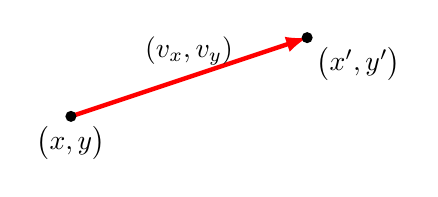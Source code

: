 \begin{tikzpicture}
\draw[->,>=latex,ultra thick,red] (0,0) -- ++(3,1) node[midway,above,black] {$(v_x,v_y)$};
\fill[black] (0,0)  circle (2pt) node[below, black] {$\big(x,y\big)$};
\fill[black] (3,1)  circle (2pt) node[below right, black] {$\big(x',y'\big)$};
\end{tikzpicture}